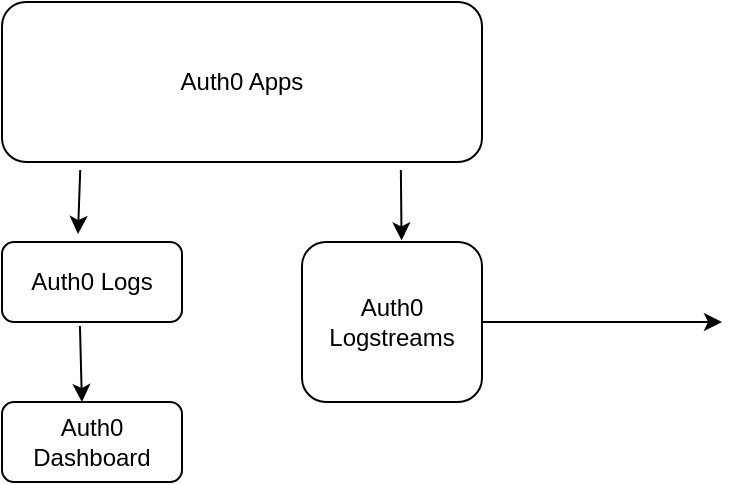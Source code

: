 <mxfile version="21.6.5" type="github">
  <diagram id="C5RBs43oDa-KdzZeNtuy" name="Page-1">
    <mxGraphModel dx="564" dy="361" grid="1" gridSize="10" guides="1" tooltips="1" connect="1" arrows="1" fold="1" page="1" pageScale="1" pageWidth="827" pageHeight="1169" math="0" shadow="0">
      <root>
        <mxCell id="WIyWlLk6GJQsqaUBKTNV-0" />
        <mxCell id="WIyWlLk6GJQsqaUBKTNV-1" parent="WIyWlLk6GJQsqaUBKTNV-0" />
        <mxCell id="WIyWlLk6GJQsqaUBKTNV-3" value="Auth0 Apps" style="rounded=1;whiteSpace=wrap;html=1;fontSize=12;glass=0;strokeWidth=1;shadow=0;" parent="WIyWlLk6GJQsqaUBKTNV-1" vertex="1">
          <mxGeometry x="40" y="40" width="240" height="80" as="geometry" />
        </mxCell>
        <mxCell id="-jVJhmQ9KD3HRLA69ViO-0" value="Auth0 Logs" style="rounded=1;whiteSpace=wrap;html=1;fontSize=12;glass=0;strokeWidth=1;shadow=0;" vertex="1" parent="WIyWlLk6GJQsqaUBKTNV-1">
          <mxGeometry x="40" y="160" width="90" height="40" as="geometry" />
        </mxCell>
        <mxCell id="-jVJhmQ9KD3HRLA69ViO-1" value="Auth0 Logstreams" style="rounded=1;whiteSpace=wrap;html=1;fontSize=12;glass=0;strokeWidth=1;shadow=0;" vertex="1" parent="WIyWlLk6GJQsqaUBKTNV-1">
          <mxGeometry x="190" y="160" width="90" height="80" as="geometry" />
        </mxCell>
        <mxCell id="-jVJhmQ9KD3HRLA69ViO-2" value="Auth0 Dashboard" style="rounded=1;whiteSpace=wrap;html=1;fontSize=12;glass=0;strokeWidth=1;shadow=0;" vertex="1" parent="WIyWlLk6GJQsqaUBKTNV-1">
          <mxGeometry x="40" y="240" width="90" height="40" as="geometry" />
        </mxCell>
        <mxCell id="-jVJhmQ9KD3HRLA69ViO-3" value="" style="endArrow=classic;html=1;rounded=0;exitX=0.163;exitY=1.05;exitDx=0;exitDy=0;exitPerimeter=0;entryX=0.422;entryY=-0.1;entryDx=0;entryDy=0;entryPerimeter=0;" edge="1" parent="WIyWlLk6GJQsqaUBKTNV-1" source="WIyWlLk6GJQsqaUBKTNV-3" target="-jVJhmQ9KD3HRLA69ViO-0">
          <mxGeometry width="50" height="50" relative="1" as="geometry">
            <mxPoint x="390" y="300" as="sourcePoint" />
            <mxPoint x="390" y="340" as="targetPoint" />
          </mxGeometry>
        </mxCell>
        <mxCell id="-jVJhmQ9KD3HRLA69ViO-4" value="" style="endArrow=classic;html=1;rounded=0;exitX=0.433;exitY=1.05;exitDx=0;exitDy=0;exitPerimeter=0;entryX=0.444;entryY=0;entryDx=0;entryDy=0;entryPerimeter=0;" edge="1" parent="WIyWlLk6GJQsqaUBKTNV-1" source="-jVJhmQ9KD3HRLA69ViO-0" target="-jVJhmQ9KD3HRLA69ViO-2">
          <mxGeometry width="50" height="50" relative="1" as="geometry">
            <mxPoint x="89" y="134" as="sourcePoint" />
            <mxPoint x="88" y="166" as="targetPoint" />
          </mxGeometry>
        </mxCell>
        <mxCell id="-jVJhmQ9KD3HRLA69ViO-5" value="" style="endArrow=classic;html=1;rounded=0;entryX=0.553;entryY=-0.01;entryDx=0;entryDy=0;exitX=0.831;exitY=1.05;exitDx=0;exitDy=0;exitPerimeter=0;entryPerimeter=0;" edge="1" parent="WIyWlLk6GJQsqaUBKTNV-1" source="WIyWlLk6GJQsqaUBKTNV-3" target="-jVJhmQ9KD3HRLA69ViO-1">
          <mxGeometry width="50" height="50" relative="1" as="geometry">
            <mxPoint x="240" y="130" as="sourcePoint" />
            <mxPoint x="238" y="150" as="targetPoint" />
          </mxGeometry>
        </mxCell>
        <mxCell id="-jVJhmQ9KD3HRLA69ViO-7" value="" style="endArrow=classic;html=1;rounded=0;exitX=1;exitY=0.5;exitDx=0;exitDy=0;" edge="1" parent="WIyWlLk6GJQsqaUBKTNV-1" source="-jVJhmQ9KD3HRLA69ViO-1">
          <mxGeometry width="50" height="50" relative="1" as="geometry">
            <mxPoint x="290" y="240" as="sourcePoint" />
            <mxPoint x="400" y="200" as="targetPoint" />
          </mxGeometry>
        </mxCell>
      </root>
    </mxGraphModel>
  </diagram>
</mxfile>
